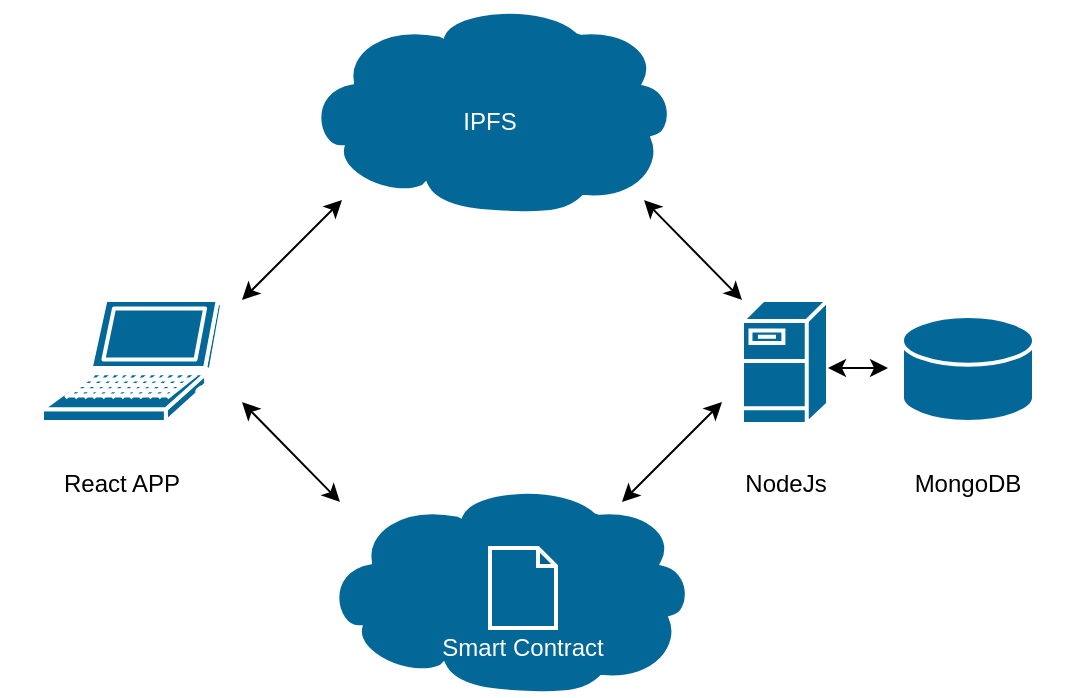<mxfile version="13.6.4" type="github">
  <diagram id="6a731a19-8d31-9384-78a2-239565b7b9f0" name="Page-1">
    <mxGraphModel dx="868" dy="494" grid="1" gridSize="10" guides="1" tooltips="1" connect="1" arrows="1" fold="1" page="1" pageScale="1" pageWidth="827" pageHeight="1169" background="#ffffff" math="0" shadow="0">
      <root>
        <mxCell id="0" />
        <mxCell id="1" parent="0" />
        <mxCell id="9pDRwEqvV0v3DkbV8RMu-2260" value="" style="shape=mxgraph.cisco.computers_and_peripherals.laptop;html=1;pointerEvents=1;dashed=0;fillColor=#036897;strokeColor=#ffffff;strokeWidth=2;verticalLabelPosition=bottom;verticalAlign=top;align=center;outlineConnect=0;" vertex="1" parent="1">
          <mxGeometry x="190" y="649" width="90" height="61" as="geometry" />
        </mxCell>
        <mxCell id="9pDRwEqvV0v3DkbV8RMu-2261" value="" style="shape=mxgraph.cisco.servers.fileserver;html=1;pointerEvents=1;dashed=0;fillColor=#036897;strokeColor=#ffffff;strokeWidth=2;verticalLabelPosition=bottom;verticalAlign=top;align=center;outlineConnect=0;" vertex="1" parent="1">
          <mxGeometry x="540" y="649" width="43" height="62" as="geometry" />
        </mxCell>
        <mxCell id="9pDRwEqvV0v3DkbV8RMu-2262" value="&lt;span style=&quot;color: rgba(0 , 0 , 0 , 0) ; font-family: monospace ; font-size: 0px&quot;&gt;%3CmxGraphModel%3E%3Croot%3E%3CmxCell%20id%3D%220%22%2F%3E%3CmxCell%20id%3D%221%22%20parent%3D%220%22%2F%3E%3CmxCell%20id%3D%222%22%20value%3D%22React%20APP%22%20style%3D%22shape%3Dtrapezoid%3Bperimeter%3DtrapezoidPerimeter%3BwhiteSpace%3Dwrap%3Bhtml%3D1%3BfixedSize%3D1%3BstrokeColor%3D%23FFFFFF%3BstrokeWidth%3D2%3BfillColor%3Dnone%3B%22%20vertex%3D%221%22%20parent%3D%221%22%3E%3CmxGeometry%20x%3D%22170%22%20y%3D%22711%22%20width%3D%22120%22%20height%3D%2260%22%20as%3D%22geometry%22%2F%3E%3C%2FmxCell%3E%3C%2Froot%3E%3C%2FmxGraphModel%3E&lt;/span&gt;" style="shape=mxgraph.cisco.storage.cloud;html=1;pointerEvents=1;dashed=0;fillColor=#036897;strokeColor=#ffffff;strokeWidth=2;verticalLabelPosition=bottom;verticalAlign=top;align=center;outlineConnect=0;" vertex="1" parent="1">
          <mxGeometry x="321" y="500" width="186" height="106" as="geometry" />
        </mxCell>
        <mxCell id="9pDRwEqvV0v3DkbV8RMu-2263" value="" style="shape=mxgraph.cisco.storage.relational_database;html=1;pointerEvents=1;dashed=0;fillColor=#036897;strokeColor=#ffffff;strokeWidth=2;verticalLabelPosition=bottom;verticalAlign=top;align=center;outlineConnect=0;" vertex="1" parent="1">
          <mxGeometry x="620" y="657" width="66" height="53" as="geometry" />
        </mxCell>
        <mxCell id="9pDRwEqvV0v3DkbV8RMu-2264" value="" style="shape=mxgraph.cisco.storage.cloud;html=1;pointerEvents=1;dashed=0;fillColor=#036897;strokeColor=#ffffff;strokeWidth=2;verticalLabelPosition=bottom;verticalAlign=top;align=center;outlineConnect=0;" vertex="1" parent="1">
          <mxGeometry x="330" y="740" width="186" height="106" as="geometry" />
        </mxCell>
        <mxCell id="9pDRwEqvV0v3DkbV8RMu-2266" value="" style="shape=note;whiteSpace=wrap;html=1;backgroundOutline=1;darkOpacity=0.05;size=9;fillColor=none;strokeColor=#FFFFFF;strokeWidth=2;" vertex="1" parent="1">
          <mxGeometry x="414" y="773" width="33" height="40" as="geometry" />
        </mxCell>
        <mxCell id="9pDRwEqvV0v3DkbV8RMu-2267" value="React APP" style="shape=trapezoid;perimeter=trapezoidPerimeter;whiteSpace=wrap;html=1;fixedSize=1;strokeColor=#FFFFFF;strokeWidth=2;fillColor=none;" vertex="1" parent="1">
          <mxGeometry x="170" y="711" width="120" height="60" as="geometry" />
        </mxCell>
        <mxCell id="9pDRwEqvV0v3DkbV8RMu-2268" value="NodeJs" style="shape=trapezoid;perimeter=trapezoidPerimeter;whiteSpace=wrap;html=1;fixedSize=1;strokeColor=#FFFFFF;strokeWidth=2;fillColor=none;" vertex="1" parent="1">
          <mxGeometry x="521.5" y="717.5" width="80" height="47" as="geometry" />
        </mxCell>
        <mxCell id="9pDRwEqvV0v3DkbV8RMu-2269" value="MongoDB" style="shape=trapezoid;perimeter=trapezoidPerimeter;whiteSpace=wrap;html=1;fixedSize=1;strokeColor=#FFFFFF;strokeWidth=2;fillColor=none;" vertex="1" parent="1">
          <mxGeometry x="593" y="711" width="120" height="60" as="geometry" />
        </mxCell>
        <mxCell id="9pDRwEqvV0v3DkbV8RMu-2270" value="&lt;font color=&quot;#ffffff&quot;&gt;IPFS&lt;/font&gt;" style="text;html=1;strokeColor=none;fillColor=none;align=center;verticalAlign=middle;whiteSpace=wrap;rounded=0;" vertex="1" parent="1">
          <mxGeometry x="394" y="550" width="40" height="20" as="geometry" />
        </mxCell>
        <mxCell id="9pDRwEqvV0v3DkbV8RMu-2271" value="&lt;font color=&quot;#ffffff&quot;&gt;Smart Contract&lt;/font&gt;" style="text;html=1;strokeColor=none;fillColor=none;align=center;verticalAlign=middle;whiteSpace=wrap;rounded=0;" vertex="1" parent="1">
          <mxGeometry x="389" y="813" width="83" height="20" as="geometry" />
        </mxCell>
        <mxCell id="9pDRwEqvV0v3DkbV8RMu-2273" value="" style="endArrow=classic;startArrow=classic;html=1;" edge="1" parent="1">
          <mxGeometry width="50" height="50" relative="1" as="geometry">
            <mxPoint x="480" y="750" as="sourcePoint" />
            <mxPoint x="530" y="700" as="targetPoint" />
          </mxGeometry>
        </mxCell>
        <mxCell id="9pDRwEqvV0v3DkbV8RMu-2274" value="" style="endArrow=classic;startArrow=classic;html=1;" edge="1" parent="1">
          <mxGeometry width="50" height="50" relative="1" as="geometry">
            <mxPoint x="290" y="649" as="sourcePoint" />
            <mxPoint x="340" y="599" as="targetPoint" />
          </mxGeometry>
        </mxCell>
        <mxCell id="9pDRwEqvV0v3DkbV8RMu-2276" value="" style="endArrow=classic;startArrow=classic;html=1;" edge="1" parent="1">
          <mxGeometry width="50" height="50" relative="1" as="geometry">
            <mxPoint x="339" y="750" as="sourcePoint" />
            <mxPoint x="290" y="700" as="targetPoint" />
          </mxGeometry>
        </mxCell>
        <mxCell id="9pDRwEqvV0v3DkbV8RMu-2277" value="" style="endArrow=classic;startArrow=classic;html=1;" edge="1" parent="1">
          <mxGeometry width="50" height="50" relative="1" as="geometry">
            <mxPoint x="540" y="649" as="sourcePoint" />
            <mxPoint x="491" y="599" as="targetPoint" />
          </mxGeometry>
        </mxCell>
        <mxCell id="9pDRwEqvV0v3DkbV8RMu-2278" value="" style="endArrow=classic;startArrow=classic;html=1;" edge="1" parent="1">
          <mxGeometry width="50" height="50" relative="1" as="geometry">
            <mxPoint x="583" y="683" as="sourcePoint" />
            <mxPoint x="613" y="683" as="targetPoint" />
          </mxGeometry>
        </mxCell>
      </root>
    </mxGraphModel>
  </diagram>
</mxfile>
